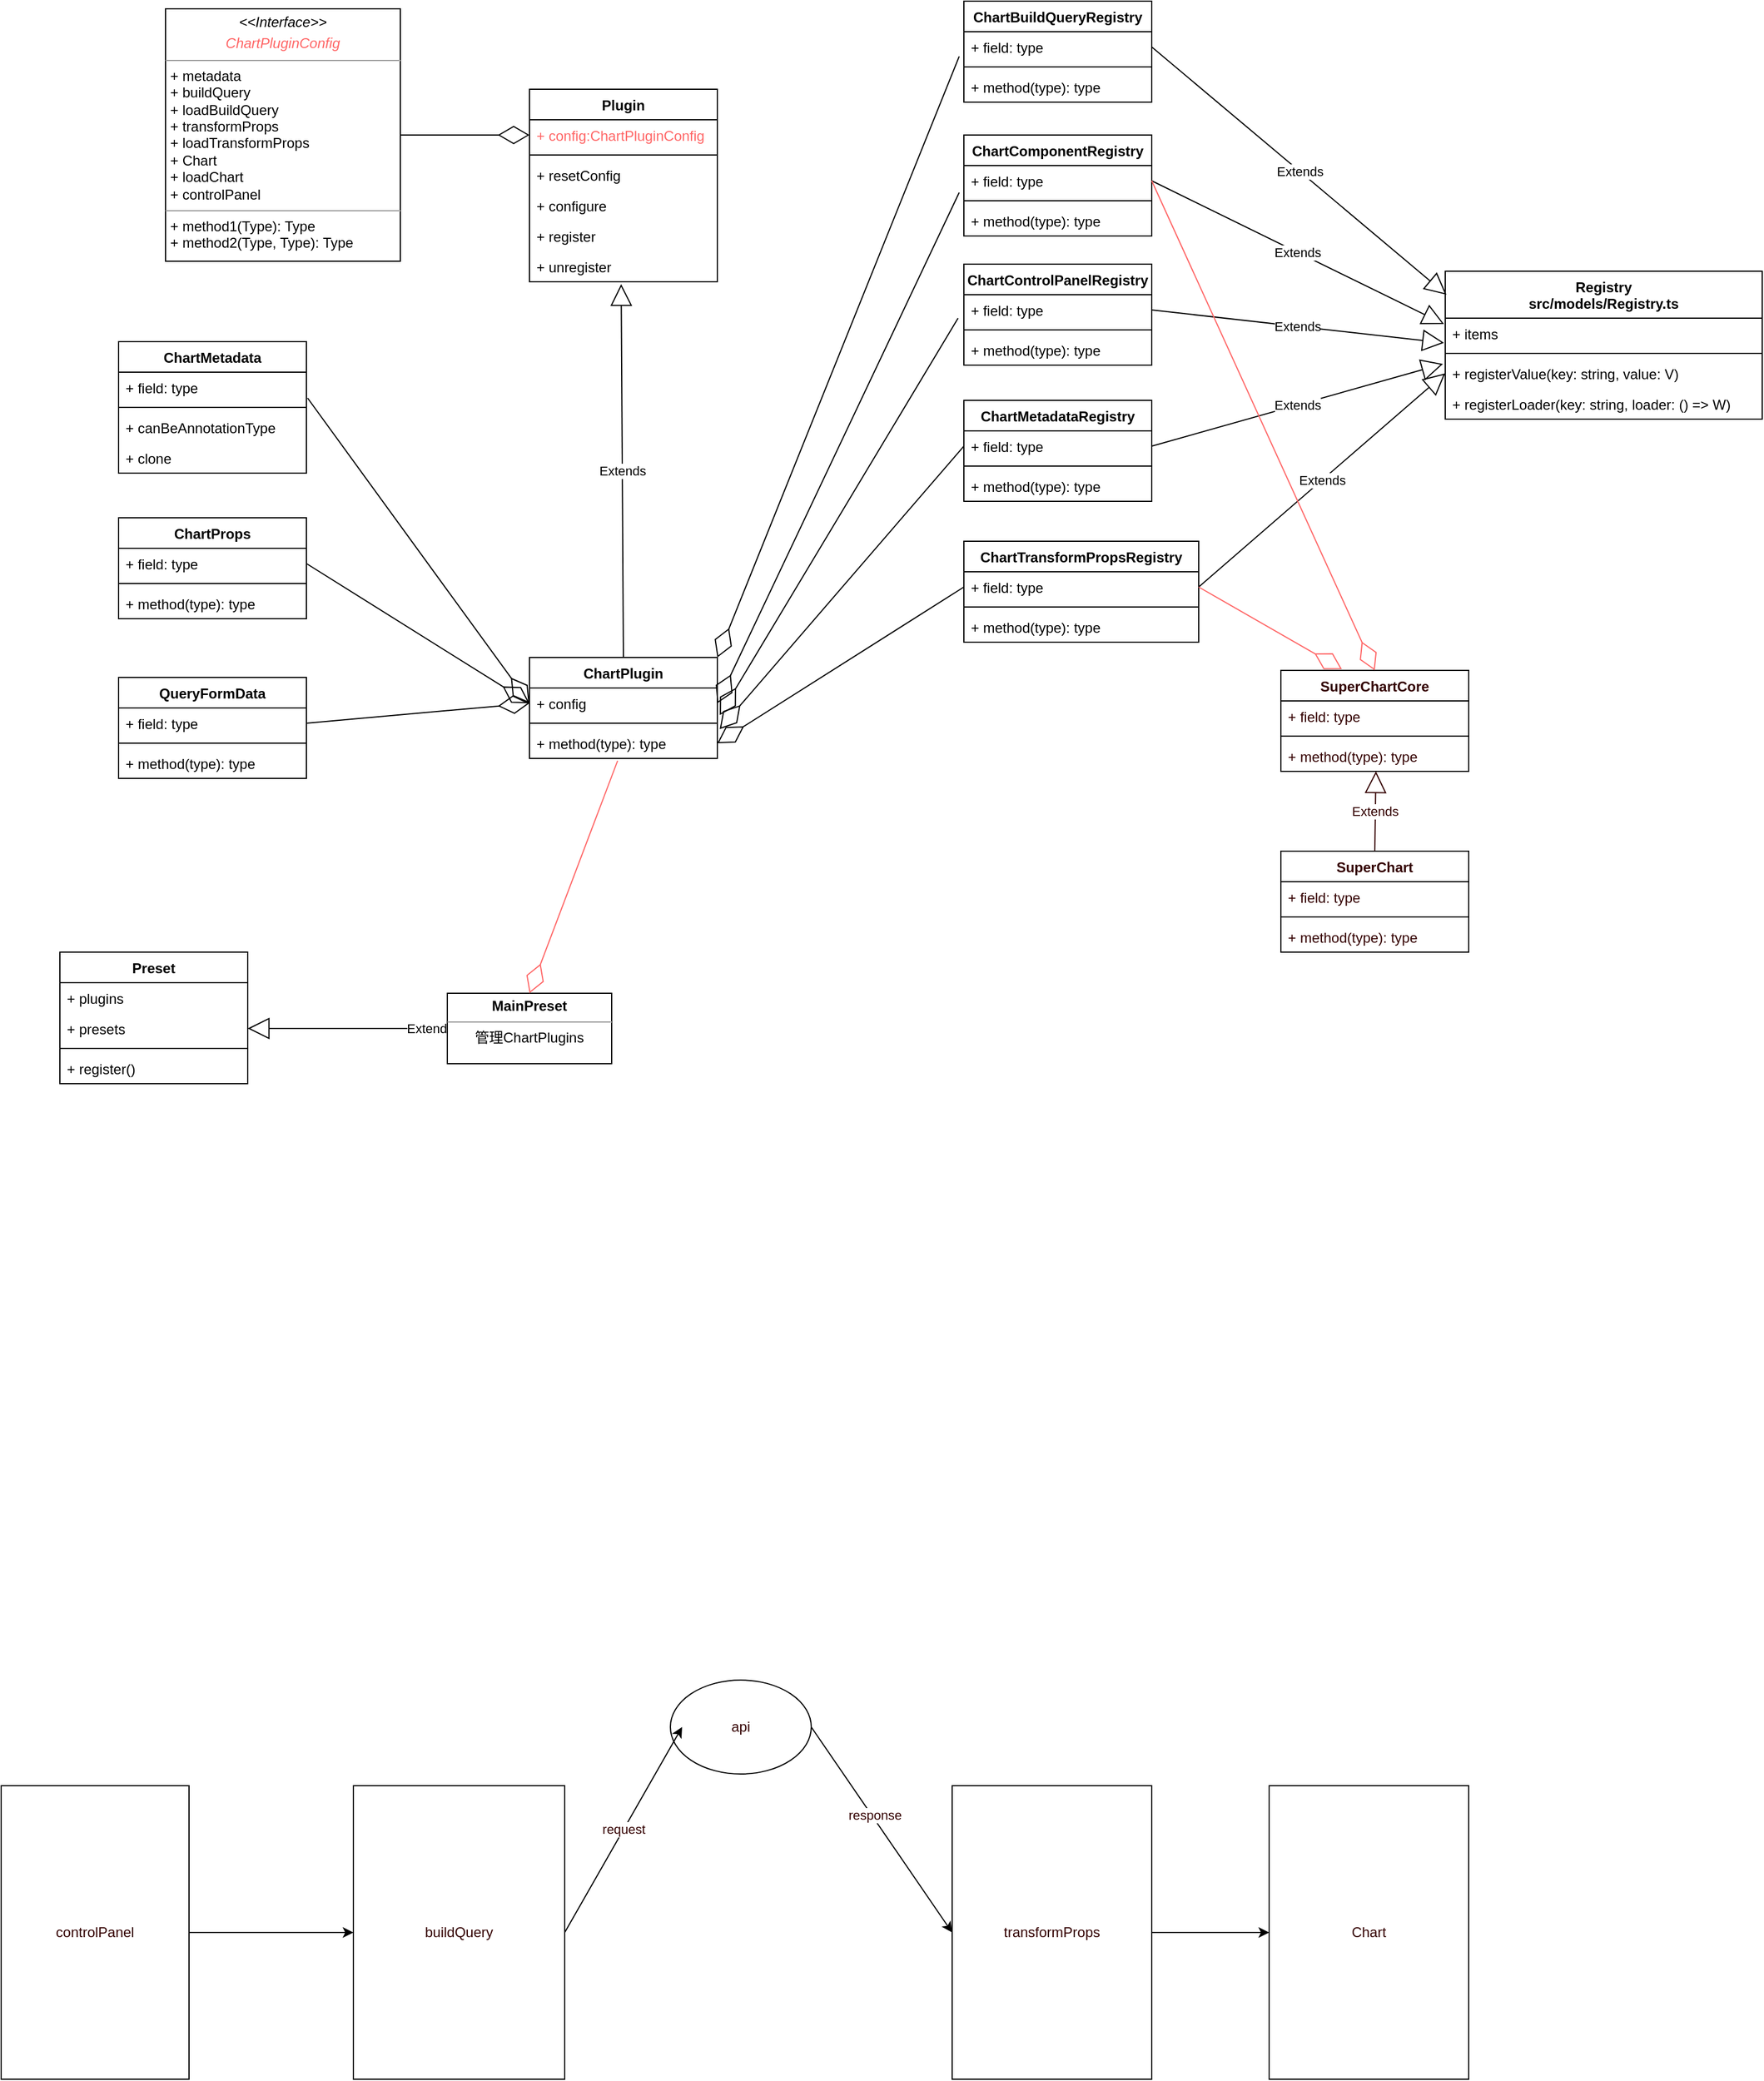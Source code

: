 <mxfile version="16.5.6" type="github">
  <diagram id="PTJ9c7ZdVEwkmotdVGtT" name="Page-1">
    <mxGraphModel dx="1426" dy="794" grid="1" gridSize="10" guides="1" tooltips="1" connect="1" arrows="1" fold="1" page="1" pageScale="1" pageWidth="3300" pageHeight="4681" math="0" shadow="0">
      <root>
        <mxCell id="0" />
        <mxCell id="1" parent="0" />
        <mxCell id="rIG7xJCUm3hWrijcsFpA-4" value="Registry&#xa;src/models/Registry.ts" style="swimlane;fontStyle=1;align=center;verticalAlign=top;childLayout=stackLayout;horizontal=1;startSize=40;horizontalStack=0;resizeParent=1;resizeParentMax=0;resizeLast=0;collapsible=1;marginBottom=0;" parent="1" vertex="1">
          <mxGeometry x="1430" y="470" width="270" height="126" as="geometry">
            <mxRectangle x="1070" y="330" width="80" height="26" as="alternateBounds" />
          </mxGeometry>
        </mxCell>
        <mxCell id="rIG7xJCUm3hWrijcsFpA-5" value="+ items" style="text;strokeColor=none;fillColor=none;align=left;verticalAlign=top;spacingLeft=4;spacingRight=4;overflow=hidden;rotatable=0;points=[[0,0.5],[1,0.5]];portConstraint=eastwest;" parent="rIG7xJCUm3hWrijcsFpA-4" vertex="1">
          <mxGeometry y="40" width="270" height="26" as="geometry" />
        </mxCell>
        <mxCell id="rIG7xJCUm3hWrijcsFpA-6" value="" style="line;strokeWidth=1;fillColor=none;align=left;verticalAlign=middle;spacingTop=-1;spacingLeft=3;spacingRight=3;rotatable=0;labelPosition=right;points=[];portConstraint=eastwest;" parent="rIG7xJCUm3hWrijcsFpA-4" vertex="1">
          <mxGeometry y="66" width="270" height="8" as="geometry" />
        </mxCell>
        <mxCell id="rIG7xJCUm3hWrijcsFpA-7" value="+ registerValue(key: string, value: V)" style="text;strokeColor=none;fillColor=none;align=left;verticalAlign=top;spacingLeft=4;spacingRight=4;overflow=hidden;rotatable=0;points=[[0,0.5],[1,0.5]];portConstraint=eastwest;" parent="rIG7xJCUm3hWrijcsFpA-4" vertex="1">
          <mxGeometry y="74" width="270" height="26" as="geometry" />
        </mxCell>
        <mxCell id="rIG7xJCUm3hWrijcsFpA-12" value="+ registerLoader(key: string, loader: () =&gt; W)" style="text;strokeColor=none;fillColor=none;align=left;verticalAlign=top;spacingLeft=4;spacingRight=4;overflow=hidden;rotatable=0;points=[[0,0.5],[1,0.5]];portConstraint=eastwest;" parent="rIG7xJCUm3hWrijcsFpA-4" vertex="1">
          <mxGeometry y="100" width="270" height="26" as="geometry" />
        </mxCell>
        <mxCell id="rIG7xJCUm3hWrijcsFpA-13" value="Extends" style="endArrow=block;endSize=16;endFill=0;html=1;rounded=0;exitX=1;exitY=0.5;exitDx=0;exitDy=0;entryX=0.004;entryY=0.159;entryDx=0;entryDy=0;entryPerimeter=0;" parent="1" source="rIG7xJCUm3hWrijcsFpA-32" target="rIG7xJCUm3hWrijcsFpA-4" edge="1">
          <mxGeometry width="160" relative="1" as="geometry">
            <mxPoint x="1190" y="260.5" as="sourcePoint" />
            <mxPoint x="1360" y="580" as="targetPoint" />
          </mxGeometry>
        </mxCell>
        <mxCell id="rIG7xJCUm3hWrijcsFpA-31" value="ChartBuildQueryRegistry" style="swimlane;fontStyle=1;align=center;verticalAlign=top;childLayout=stackLayout;horizontal=1;startSize=26;horizontalStack=0;resizeParent=1;resizeParentMax=0;resizeLast=0;collapsible=1;marginBottom=0;" parent="1" vertex="1">
          <mxGeometry x="1020" y="240" width="160" height="86" as="geometry" />
        </mxCell>
        <mxCell id="rIG7xJCUm3hWrijcsFpA-32" value="+ field: type" style="text;strokeColor=none;fillColor=none;align=left;verticalAlign=top;spacingLeft=4;spacingRight=4;overflow=hidden;rotatable=0;points=[[0,0.5],[1,0.5]];portConstraint=eastwest;" parent="rIG7xJCUm3hWrijcsFpA-31" vertex="1">
          <mxGeometry y="26" width="160" height="26" as="geometry" />
        </mxCell>
        <mxCell id="rIG7xJCUm3hWrijcsFpA-33" value="" style="line;strokeWidth=1;fillColor=none;align=left;verticalAlign=middle;spacingTop=-1;spacingLeft=3;spacingRight=3;rotatable=0;labelPosition=right;points=[];portConstraint=eastwest;" parent="rIG7xJCUm3hWrijcsFpA-31" vertex="1">
          <mxGeometry y="52" width="160" height="8" as="geometry" />
        </mxCell>
        <mxCell id="rIG7xJCUm3hWrijcsFpA-34" value="+ method(type): type" style="text;strokeColor=none;fillColor=none;align=left;verticalAlign=top;spacingLeft=4;spacingRight=4;overflow=hidden;rotatable=0;points=[[0,0.5],[1,0.5]];portConstraint=eastwest;" parent="rIG7xJCUm3hWrijcsFpA-31" vertex="1">
          <mxGeometry y="60" width="160" height="26" as="geometry" />
        </mxCell>
        <mxCell id="wdkPsjvmEhmPJZRDSZlT-5" value="ChartComponentRegistry" style="swimlane;fontStyle=1;align=center;verticalAlign=top;childLayout=stackLayout;horizontal=1;startSize=26;horizontalStack=0;resizeParent=1;resizeParentMax=0;resizeLast=0;collapsible=1;marginBottom=0;" parent="1" vertex="1">
          <mxGeometry x="1020" y="354" width="160" height="86" as="geometry" />
        </mxCell>
        <mxCell id="wdkPsjvmEhmPJZRDSZlT-6" value="+ field: type" style="text;strokeColor=none;fillColor=none;align=left;verticalAlign=top;spacingLeft=4;spacingRight=4;overflow=hidden;rotatable=0;points=[[0,0.5],[1,0.5]];portConstraint=eastwest;" parent="wdkPsjvmEhmPJZRDSZlT-5" vertex="1">
          <mxGeometry y="26" width="160" height="26" as="geometry" />
        </mxCell>
        <mxCell id="wdkPsjvmEhmPJZRDSZlT-7" value="" style="line;strokeWidth=1;fillColor=none;align=left;verticalAlign=middle;spacingTop=-1;spacingLeft=3;spacingRight=3;rotatable=0;labelPosition=right;points=[];portConstraint=eastwest;" parent="wdkPsjvmEhmPJZRDSZlT-5" vertex="1">
          <mxGeometry y="52" width="160" height="8" as="geometry" />
        </mxCell>
        <mxCell id="wdkPsjvmEhmPJZRDSZlT-8" value="+ method(type): type" style="text;strokeColor=none;fillColor=none;align=left;verticalAlign=top;spacingLeft=4;spacingRight=4;overflow=hidden;rotatable=0;points=[[0,0.5],[1,0.5]];portConstraint=eastwest;" parent="wdkPsjvmEhmPJZRDSZlT-5" vertex="1">
          <mxGeometry y="60" width="160" height="26" as="geometry" />
        </mxCell>
        <mxCell id="wdkPsjvmEhmPJZRDSZlT-9" value="ChartControlPanelRegistry" style="swimlane;fontStyle=1;align=center;verticalAlign=top;childLayout=stackLayout;horizontal=1;startSize=26;horizontalStack=0;resizeParent=1;resizeParentMax=0;resizeLast=0;collapsible=1;marginBottom=0;" parent="1" vertex="1">
          <mxGeometry x="1020" y="464" width="160" height="86" as="geometry" />
        </mxCell>
        <mxCell id="wdkPsjvmEhmPJZRDSZlT-10" value="+ field: type" style="text;strokeColor=none;fillColor=none;align=left;verticalAlign=top;spacingLeft=4;spacingRight=4;overflow=hidden;rotatable=0;points=[[0,0.5],[1,0.5]];portConstraint=eastwest;" parent="wdkPsjvmEhmPJZRDSZlT-9" vertex="1">
          <mxGeometry y="26" width="160" height="26" as="geometry" />
        </mxCell>
        <mxCell id="wdkPsjvmEhmPJZRDSZlT-11" value="" style="line;strokeWidth=1;fillColor=none;align=left;verticalAlign=middle;spacingTop=-1;spacingLeft=3;spacingRight=3;rotatable=0;labelPosition=right;points=[];portConstraint=eastwest;" parent="wdkPsjvmEhmPJZRDSZlT-9" vertex="1">
          <mxGeometry y="52" width="160" height="8" as="geometry" />
        </mxCell>
        <mxCell id="wdkPsjvmEhmPJZRDSZlT-12" value="+ method(type): type" style="text;strokeColor=none;fillColor=none;align=left;verticalAlign=top;spacingLeft=4;spacingRight=4;overflow=hidden;rotatable=0;points=[[0,0.5],[1,0.5]];portConstraint=eastwest;" parent="wdkPsjvmEhmPJZRDSZlT-9" vertex="1">
          <mxGeometry y="60" width="160" height="26" as="geometry" />
        </mxCell>
        <mxCell id="wdkPsjvmEhmPJZRDSZlT-13" value="ChartMetadataRegistry" style="swimlane;fontStyle=1;align=center;verticalAlign=top;childLayout=stackLayout;horizontal=1;startSize=26;horizontalStack=0;resizeParent=1;resizeParentMax=0;resizeLast=0;collapsible=1;marginBottom=0;" parent="1" vertex="1">
          <mxGeometry x="1020" y="580" width="160" height="86" as="geometry" />
        </mxCell>
        <mxCell id="wdkPsjvmEhmPJZRDSZlT-14" value="+ field: type" style="text;strokeColor=none;fillColor=none;align=left;verticalAlign=top;spacingLeft=4;spacingRight=4;overflow=hidden;rotatable=0;points=[[0,0.5],[1,0.5]];portConstraint=eastwest;" parent="wdkPsjvmEhmPJZRDSZlT-13" vertex="1">
          <mxGeometry y="26" width="160" height="26" as="geometry" />
        </mxCell>
        <mxCell id="wdkPsjvmEhmPJZRDSZlT-15" value="" style="line;strokeWidth=1;fillColor=none;align=left;verticalAlign=middle;spacingTop=-1;spacingLeft=3;spacingRight=3;rotatable=0;labelPosition=right;points=[];portConstraint=eastwest;" parent="wdkPsjvmEhmPJZRDSZlT-13" vertex="1">
          <mxGeometry y="52" width="160" height="8" as="geometry" />
        </mxCell>
        <mxCell id="wdkPsjvmEhmPJZRDSZlT-16" value="+ method(type): type" style="text;strokeColor=none;fillColor=none;align=left;verticalAlign=top;spacingLeft=4;spacingRight=4;overflow=hidden;rotatable=0;points=[[0,0.5],[1,0.5]];portConstraint=eastwest;" parent="wdkPsjvmEhmPJZRDSZlT-13" vertex="1">
          <mxGeometry y="60" width="160" height="26" as="geometry" />
        </mxCell>
        <mxCell id="wdkPsjvmEhmPJZRDSZlT-17" value="ChartTransformPropsRegistry" style="swimlane;fontStyle=1;align=center;verticalAlign=top;childLayout=stackLayout;horizontal=1;startSize=26;horizontalStack=0;resizeParent=1;resizeParentMax=0;resizeLast=0;collapsible=1;marginBottom=0;" parent="1" vertex="1">
          <mxGeometry x="1020" y="700" width="200" height="86" as="geometry" />
        </mxCell>
        <mxCell id="wdkPsjvmEhmPJZRDSZlT-18" value="+ field: type" style="text;strokeColor=none;fillColor=none;align=left;verticalAlign=top;spacingLeft=4;spacingRight=4;overflow=hidden;rotatable=0;points=[[0,0.5],[1,0.5]];portConstraint=eastwest;" parent="wdkPsjvmEhmPJZRDSZlT-17" vertex="1">
          <mxGeometry y="26" width="200" height="26" as="geometry" />
        </mxCell>
        <mxCell id="wdkPsjvmEhmPJZRDSZlT-19" value="" style="line;strokeWidth=1;fillColor=none;align=left;verticalAlign=middle;spacingTop=-1;spacingLeft=3;spacingRight=3;rotatable=0;labelPosition=right;points=[];portConstraint=eastwest;" parent="wdkPsjvmEhmPJZRDSZlT-17" vertex="1">
          <mxGeometry y="52" width="200" height="8" as="geometry" />
        </mxCell>
        <mxCell id="wdkPsjvmEhmPJZRDSZlT-20" value="+ method(type): type" style="text;strokeColor=none;fillColor=none;align=left;verticalAlign=top;spacingLeft=4;spacingRight=4;overflow=hidden;rotatable=0;points=[[0,0.5],[1,0.5]];portConstraint=eastwest;" parent="wdkPsjvmEhmPJZRDSZlT-17" vertex="1">
          <mxGeometry y="60" width="200" height="26" as="geometry" />
        </mxCell>
        <mxCell id="wdkPsjvmEhmPJZRDSZlT-22" value="Extends" style="endArrow=block;endSize=16;endFill=0;html=1;rounded=0;entryX=-0.004;entryY=0.192;entryDx=0;entryDy=0;entryPerimeter=0;exitX=1;exitY=0.5;exitDx=0;exitDy=0;" parent="1" source="wdkPsjvmEhmPJZRDSZlT-6" target="rIG7xJCUm3hWrijcsFpA-5" edge="1">
          <mxGeometry width="160" relative="1" as="geometry">
            <mxPoint x="1140" y="534" as="sourcePoint" />
            <mxPoint x="1300" y="534" as="targetPoint" />
          </mxGeometry>
        </mxCell>
        <mxCell id="wdkPsjvmEhmPJZRDSZlT-23" value="Extends" style="endArrow=block;endSize=16;endFill=0;html=1;rounded=0;exitX=1;exitY=0.5;exitDx=0;exitDy=0;entryX=-0.004;entryY=0.808;entryDx=0;entryDy=0;entryPerimeter=0;" parent="1" source="wdkPsjvmEhmPJZRDSZlT-10" target="rIG7xJCUm3hWrijcsFpA-5" edge="1">
          <mxGeometry width="160" relative="1" as="geometry">
            <mxPoint x="1140" y="534" as="sourcePoint" />
            <mxPoint x="1470" y="574" as="targetPoint" />
          </mxGeometry>
        </mxCell>
        <mxCell id="wdkPsjvmEhmPJZRDSZlT-25" value="Extends" style="endArrow=block;endSize=16;endFill=0;html=1;rounded=0;exitX=1;exitY=0.5;exitDx=0;exitDy=0;entryX=-0.007;entryY=0.192;entryDx=0;entryDy=0;entryPerimeter=0;" parent="1" source="wdkPsjvmEhmPJZRDSZlT-14" target="rIG7xJCUm3hWrijcsFpA-7" edge="1">
          <mxGeometry width="160" relative="1" as="geometry">
            <mxPoint x="1140" y="534" as="sourcePoint" />
            <mxPoint x="1300" y="534" as="targetPoint" />
          </mxGeometry>
        </mxCell>
        <mxCell id="wdkPsjvmEhmPJZRDSZlT-27" value="Extends" style="endArrow=block;endSize=16;endFill=0;html=1;rounded=0;exitX=1;exitY=0.5;exitDx=0;exitDy=0;entryX=0;entryY=0.5;entryDx=0;entryDy=0;" parent="1" source="wdkPsjvmEhmPJZRDSZlT-18" target="rIG7xJCUm3hWrijcsFpA-7" edge="1">
          <mxGeometry width="160" relative="1" as="geometry">
            <mxPoint x="1140" y="534" as="sourcePoint" />
            <mxPoint x="1520" y="524" as="targetPoint" />
          </mxGeometry>
        </mxCell>
        <mxCell id="wdkPsjvmEhmPJZRDSZlT-28" value="Preset" style="swimlane;fontStyle=1;align=center;verticalAlign=top;childLayout=stackLayout;horizontal=1;startSize=26;horizontalStack=0;resizeParent=1;resizeParentMax=0;resizeLast=0;collapsible=1;marginBottom=0;" parent="1" vertex="1">
          <mxGeometry x="250" y="1050" width="160" height="112" as="geometry" />
        </mxCell>
        <mxCell id="wdkPsjvmEhmPJZRDSZlT-32" value="+ plugins" style="text;strokeColor=none;fillColor=none;align=left;verticalAlign=top;spacingLeft=4;spacingRight=4;overflow=hidden;rotatable=0;points=[[0,0.5],[1,0.5]];portConstraint=eastwest;" parent="wdkPsjvmEhmPJZRDSZlT-28" vertex="1">
          <mxGeometry y="26" width="160" height="26" as="geometry" />
        </mxCell>
        <mxCell id="wdkPsjvmEhmPJZRDSZlT-29" value="+ presets" style="text;strokeColor=none;fillColor=none;align=left;verticalAlign=top;spacingLeft=4;spacingRight=4;overflow=hidden;rotatable=0;points=[[0,0.5],[1,0.5]];portConstraint=eastwest;" parent="wdkPsjvmEhmPJZRDSZlT-28" vertex="1">
          <mxGeometry y="52" width="160" height="26" as="geometry" />
        </mxCell>
        <mxCell id="wdkPsjvmEhmPJZRDSZlT-30" value="" style="line;strokeWidth=1;fillColor=none;align=left;verticalAlign=middle;spacingTop=-1;spacingLeft=3;spacingRight=3;rotatable=0;labelPosition=right;points=[];portConstraint=eastwest;" parent="wdkPsjvmEhmPJZRDSZlT-28" vertex="1">
          <mxGeometry y="78" width="160" height="8" as="geometry" />
        </mxCell>
        <mxCell id="wdkPsjvmEhmPJZRDSZlT-31" value="+ register()" style="text;strokeColor=none;fillColor=none;align=left;verticalAlign=top;spacingLeft=4;spacingRight=4;overflow=hidden;rotatable=0;points=[[0,0.5],[1,0.5]];portConstraint=eastwest;" parent="wdkPsjvmEhmPJZRDSZlT-28" vertex="1">
          <mxGeometry y="86" width="160" height="26" as="geometry" />
        </mxCell>
        <mxCell id="wdkPsjvmEhmPJZRDSZlT-37" value="Extends" style="endArrow=block;endSize=16;endFill=0;html=1;rounded=0;entryX=1;entryY=0.5;entryDx=0;entryDy=0;exitX=1;exitY=0.5;exitDx=0;exitDy=0;" parent="1" source="wdkPsjvmEhmPJZRDSZlT-38" target="wdkPsjvmEhmPJZRDSZlT-29" edge="1">
          <mxGeometry width="160" relative="1" as="geometry">
            <mxPoint x="1350" y="1130" as="sourcePoint" />
            <mxPoint x="1510" y="1130" as="targetPoint" />
          </mxGeometry>
        </mxCell>
        <mxCell id="wdkPsjvmEhmPJZRDSZlT-38" value="&lt;p style=&quot;margin: 0px ; margin-top: 4px ; text-align: center&quot;&gt;&lt;b&gt;MainPreset&lt;/b&gt;&lt;/p&gt;&lt;hr size=&quot;1&quot;&gt;&lt;div style=&quot;text-align: center ; height: 2px&quot;&gt;管理ChartPlugins&lt;/div&gt;" style="verticalAlign=top;align=left;overflow=fill;fontSize=12;fontFamily=Helvetica;html=1;" parent="1" vertex="1">
          <mxGeometry x="580" y="1085" width="140" height="60" as="geometry" />
        </mxCell>
        <mxCell id="wdkPsjvmEhmPJZRDSZlT-46" value="Plugin" style="swimlane;fontStyle=1;align=center;verticalAlign=top;childLayout=stackLayout;horizontal=1;startSize=26;horizontalStack=0;resizeParent=1;resizeParentMax=0;resizeLast=0;collapsible=1;marginBottom=0;" parent="1" vertex="1">
          <mxGeometry x="650" y="315" width="160" height="164" as="geometry" />
        </mxCell>
        <mxCell id="wdkPsjvmEhmPJZRDSZlT-47" value="+ config:ChartPluginConfig" style="text;strokeColor=none;fillColor=none;align=left;verticalAlign=top;spacingLeft=4;spacingRight=4;overflow=hidden;rotatable=0;points=[[0,0.5],[1,0.5]];portConstraint=eastwest;fontColor=#FF6666;" parent="wdkPsjvmEhmPJZRDSZlT-46" vertex="1">
          <mxGeometry y="26" width="160" height="26" as="geometry" />
        </mxCell>
        <mxCell id="wdkPsjvmEhmPJZRDSZlT-48" value="" style="line;strokeWidth=1;fillColor=none;align=left;verticalAlign=middle;spacingTop=-1;spacingLeft=3;spacingRight=3;rotatable=0;labelPosition=right;points=[];portConstraint=eastwest;" parent="wdkPsjvmEhmPJZRDSZlT-46" vertex="1">
          <mxGeometry y="52" width="160" height="8" as="geometry" />
        </mxCell>
        <mxCell id="wdkPsjvmEhmPJZRDSZlT-49" value="+ resetConfig" style="text;strokeColor=none;fillColor=none;align=left;verticalAlign=top;spacingLeft=4;spacingRight=4;overflow=hidden;rotatable=0;points=[[0,0.5],[1,0.5]];portConstraint=eastwest;" parent="wdkPsjvmEhmPJZRDSZlT-46" vertex="1">
          <mxGeometry y="60" width="160" height="26" as="geometry" />
        </mxCell>
        <mxCell id="wdkPsjvmEhmPJZRDSZlT-50" value="+ configure" style="text;strokeColor=none;fillColor=none;align=left;verticalAlign=top;spacingLeft=4;spacingRight=4;overflow=hidden;rotatable=0;points=[[0,0.5],[1,0.5]];portConstraint=eastwest;" parent="wdkPsjvmEhmPJZRDSZlT-46" vertex="1">
          <mxGeometry y="86" width="160" height="26" as="geometry" />
        </mxCell>
        <mxCell id="wdkPsjvmEhmPJZRDSZlT-51" value="+ register" style="text;strokeColor=none;fillColor=none;align=left;verticalAlign=top;spacingLeft=4;spacingRight=4;overflow=hidden;rotatable=0;points=[[0,0.5],[1,0.5]];portConstraint=eastwest;" parent="wdkPsjvmEhmPJZRDSZlT-46" vertex="1">
          <mxGeometry y="112" width="160" height="26" as="geometry" />
        </mxCell>
        <mxCell id="wdkPsjvmEhmPJZRDSZlT-52" value="+ unregister" style="text;strokeColor=none;fillColor=none;align=left;verticalAlign=top;spacingLeft=4;spacingRight=4;overflow=hidden;rotatable=0;points=[[0,0.5],[1,0.5]];portConstraint=eastwest;" parent="wdkPsjvmEhmPJZRDSZlT-46" vertex="1">
          <mxGeometry y="138" width="160" height="26" as="geometry" />
        </mxCell>
        <mxCell id="wdkPsjvmEhmPJZRDSZlT-53" value="ChartPlugin" style="swimlane;fontStyle=1;align=center;verticalAlign=top;childLayout=stackLayout;horizontal=1;startSize=26;horizontalStack=0;resizeParent=1;resizeParentMax=0;resizeLast=0;collapsible=1;marginBottom=0;" parent="1" vertex="1">
          <mxGeometry x="650" y="799" width="160" height="86" as="geometry" />
        </mxCell>
        <mxCell id="wdkPsjvmEhmPJZRDSZlT-54" value="+ config" style="text;strokeColor=none;fillColor=none;align=left;verticalAlign=top;spacingLeft=4;spacingRight=4;overflow=hidden;rotatable=0;points=[[0,0.5],[1,0.5]];portConstraint=eastwest;" parent="wdkPsjvmEhmPJZRDSZlT-53" vertex="1">
          <mxGeometry y="26" width="160" height="26" as="geometry" />
        </mxCell>
        <mxCell id="wdkPsjvmEhmPJZRDSZlT-55" value="" style="line;strokeWidth=1;fillColor=none;align=left;verticalAlign=middle;spacingTop=-1;spacingLeft=3;spacingRight=3;rotatable=0;labelPosition=right;points=[];portConstraint=eastwest;" parent="wdkPsjvmEhmPJZRDSZlT-53" vertex="1">
          <mxGeometry y="52" width="160" height="8" as="geometry" />
        </mxCell>
        <mxCell id="wdkPsjvmEhmPJZRDSZlT-56" value="+ method(type): type" style="text;strokeColor=none;fillColor=none;align=left;verticalAlign=top;spacingLeft=4;spacingRight=4;overflow=hidden;rotatable=0;points=[[0,0.5],[1,0.5]];portConstraint=eastwest;" parent="wdkPsjvmEhmPJZRDSZlT-53" vertex="1">
          <mxGeometry y="60" width="160" height="26" as="geometry" />
        </mxCell>
        <mxCell id="wdkPsjvmEhmPJZRDSZlT-57" value="Extends" style="endArrow=block;endSize=16;endFill=0;html=1;rounded=0;exitX=0.5;exitY=0;exitDx=0;exitDy=0;entryX=0.488;entryY=1.077;entryDx=0;entryDy=0;entryPerimeter=0;" parent="1" source="wdkPsjvmEhmPJZRDSZlT-53" target="wdkPsjvmEhmPJZRDSZlT-52" edge="1">
          <mxGeometry width="160" relative="1" as="geometry">
            <mxPoint x="740" y="860" as="sourcePoint" />
            <mxPoint x="900" y="860" as="targetPoint" />
          </mxGeometry>
        </mxCell>
        <mxCell id="wdkPsjvmEhmPJZRDSZlT-58" value="ChartMetadata" style="swimlane;fontStyle=1;align=center;verticalAlign=top;childLayout=stackLayout;horizontal=1;startSize=26;horizontalStack=0;resizeParent=1;resizeParentMax=0;resizeLast=0;collapsible=1;marginBottom=0;" parent="1" vertex="1">
          <mxGeometry x="300" y="530" width="160" height="112" as="geometry" />
        </mxCell>
        <mxCell id="wdkPsjvmEhmPJZRDSZlT-59" value="+ field: type" style="text;strokeColor=none;fillColor=none;align=left;verticalAlign=top;spacingLeft=4;spacingRight=4;overflow=hidden;rotatable=0;points=[[0,0.5],[1,0.5]];portConstraint=eastwest;" parent="wdkPsjvmEhmPJZRDSZlT-58" vertex="1">
          <mxGeometry y="26" width="160" height="26" as="geometry" />
        </mxCell>
        <mxCell id="wdkPsjvmEhmPJZRDSZlT-60" value="" style="line;strokeWidth=1;fillColor=none;align=left;verticalAlign=middle;spacingTop=-1;spacingLeft=3;spacingRight=3;rotatable=0;labelPosition=right;points=[];portConstraint=eastwest;" parent="wdkPsjvmEhmPJZRDSZlT-58" vertex="1">
          <mxGeometry y="52" width="160" height="8" as="geometry" />
        </mxCell>
        <mxCell id="wdkPsjvmEhmPJZRDSZlT-61" value="+ canBeAnnotationType" style="text;strokeColor=none;fillColor=none;align=left;verticalAlign=top;spacingLeft=4;spacingRight=4;overflow=hidden;rotatable=0;points=[[0,0.5],[1,0.5]];portConstraint=eastwest;" parent="wdkPsjvmEhmPJZRDSZlT-58" vertex="1">
          <mxGeometry y="60" width="160" height="26" as="geometry" />
        </mxCell>
        <mxCell id="wdkPsjvmEhmPJZRDSZlT-62" value="+ clone" style="text;strokeColor=none;fillColor=none;align=left;verticalAlign=top;spacingLeft=4;spacingRight=4;overflow=hidden;rotatable=0;points=[[0,0.5],[1,0.5]];portConstraint=eastwest;" parent="wdkPsjvmEhmPJZRDSZlT-58" vertex="1">
          <mxGeometry y="86" width="160" height="26" as="geometry" />
        </mxCell>
        <mxCell id="wdkPsjvmEhmPJZRDSZlT-63" value="ChartProps" style="swimlane;fontStyle=1;align=center;verticalAlign=top;childLayout=stackLayout;horizontal=1;startSize=26;horizontalStack=0;resizeParent=1;resizeParentMax=0;resizeLast=0;collapsible=1;marginBottom=0;" parent="1" vertex="1">
          <mxGeometry x="300" y="680" width="160" height="86" as="geometry" />
        </mxCell>
        <mxCell id="wdkPsjvmEhmPJZRDSZlT-64" value="+ field: type" style="text;strokeColor=none;fillColor=none;align=left;verticalAlign=top;spacingLeft=4;spacingRight=4;overflow=hidden;rotatable=0;points=[[0,0.5],[1,0.5]];portConstraint=eastwest;" parent="wdkPsjvmEhmPJZRDSZlT-63" vertex="1">
          <mxGeometry y="26" width="160" height="26" as="geometry" />
        </mxCell>
        <mxCell id="wdkPsjvmEhmPJZRDSZlT-65" value="" style="line;strokeWidth=1;fillColor=none;align=left;verticalAlign=middle;spacingTop=-1;spacingLeft=3;spacingRight=3;rotatable=0;labelPosition=right;points=[];portConstraint=eastwest;" parent="wdkPsjvmEhmPJZRDSZlT-63" vertex="1">
          <mxGeometry y="52" width="160" height="8" as="geometry" />
        </mxCell>
        <mxCell id="wdkPsjvmEhmPJZRDSZlT-66" value="+ method(type): type" style="text;strokeColor=none;fillColor=none;align=left;verticalAlign=top;spacingLeft=4;spacingRight=4;overflow=hidden;rotatable=0;points=[[0,0.5],[1,0.5]];portConstraint=eastwest;" parent="wdkPsjvmEhmPJZRDSZlT-63" vertex="1">
          <mxGeometry y="60" width="160" height="26" as="geometry" />
        </mxCell>
        <mxCell id="wdkPsjvmEhmPJZRDSZlT-74" value="QueryFormData" style="swimlane;fontStyle=1;align=center;verticalAlign=top;childLayout=stackLayout;horizontal=1;startSize=26;horizontalStack=0;resizeParent=1;resizeParentMax=0;resizeLast=0;collapsible=1;marginBottom=0;" parent="1" vertex="1">
          <mxGeometry x="300" y="816" width="160" height="86" as="geometry" />
        </mxCell>
        <mxCell id="wdkPsjvmEhmPJZRDSZlT-75" value="+ field: type" style="text;strokeColor=none;fillColor=none;align=left;verticalAlign=top;spacingLeft=4;spacingRight=4;overflow=hidden;rotatable=0;points=[[0,0.5],[1,0.5]];portConstraint=eastwest;" parent="wdkPsjvmEhmPJZRDSZlT-74" vertex="1">
          <mxGeometry y="26" width="160" height="26" as="geometry" />
        </mxCell>
        <mxCell id="wdkPsjvmEhmPJZRDSZlT-76" value="" style="line;strokeWidth=1;fillColor=none;align=left;verticalAlign=middle;spacingTop=-1;spacingLeft=3;spacingRight=3;rotatable=0;labelPosition=right;points=[];portConstraint=eastwest;" parent="wdkPsjvmEhmPJZRDSZlT-74" vertex="1">
          <mxGeometry y="52" width="160" height="8" as="geometry" />
        </mxCell>
        <mxCell id="wdkPsjvmEhmPJZRDSZlT-77" value="+ method(type): type" style="text;strokeColor=none;fillColor=none;align=left;verticalAlign=top;spacingLeft=4;spacingRight=4;overflow=hidden;rotatable=0;points=[[0,0.5],[1,0.5]];portConstraint=eastwest;" parent="wdkPsjvmEhmPJZRDSZlT-74" vertex="1">
          <mxGeometry y="60" width="160" height="26" as="geometry" />
        </mxCell>
        <mxCell id="wdkPsjvmEhmPJZRDSZlT-79" value="&lt;p style=&quot;margin: 0px ; margin-top: 4px ; text-align: center&quot;&gt;&lt;i&gt;&amp;lt;&amp;lt;Interface&amp;gt;&amp;gt;&lt;/i&gt;&lt;br&gt;&lt;/p&gt;&lt;p style=&quot;margin: 0px ; margin-top: 4px ; text-align: center&quot;&gt;&lt;i&gt;&lt;font color=&quot;#ff6666&quot;&gt;ChartPluginConfig&lt;/font&gt;&lt;/i&gt;&lt;/p&gt;&lt;hr size=&quot;1&quot;&gt;&lt;p style=&quot;margin: 0px ; margin-left: 4px&quot;&gt;+ metadata&lt;br&gt;+ buildQuery&lt;/p&gt;&lt;p style=&quot;margin: 0px ; margin-left: 4px&quot;&gt;+ loadBuildQuery&lt;/p&gt;&lt;p style=&quot;margin: 0px ; margin-left: 4px&quot;&gt;+ transformProps&lt;/p&gt;&lt;p style=&quot;margin: 0px ; margin-left: 4px&quot;&gt;+ loadTransformProps&lt;/p&gt;&lt;p style=&quot;margin: 0px ; margin-left: 4px&quot;&gt;+ Chart&lt;/p&gt;&lt;p style=&quot;margin: 0px ; margin-left: 4px&quot;&gt;+ loadChart&lt;/p&gt;&lt;p style=&quot;margin: 0px ; margin-left: 4px&quot;&gt;+ controlPanel&lt;/p&gt;&lt;hr size=&quot;1&quot;&gt;&lt;p style=&quot;margin: 0px ; margin-left: 4px&quot;&gt;+ method1(Type): Type&lt;br&gt;+ method2(Type, Type): Type&lt;/p&gt;" style="verticalAlign=top;align=left;overflow=fill;fontSize=12;fontFamily=Helvetica;html=1;" parent="1" vertex="1">
          <mxGeometry x="340" y="246.5" width="200" height="215" as="geometry" />
        </mxCell>
        <mxCell id="JPKzaHZKROa39bhhqa39-3" style="edgeStyle=orthogonalEdgeStyle;rounded=0;orthogonalLoop=1;jettySize=auto;html=1;exitX=1;exitY=0.5;exitDx=0;exitDy=0;" edge="1" parent="1" source="wdkPsjvmEhmPJZRDSZlT-84" target="wdkPsjvmEhmPJZRDSZlT-85">
          <mxGeometry relative="1" as="geometry" />
        </mxCell>
        <mxCell id="wdkPsjvmEhmPJZRDSZlT-84" value="&lt;font color=&quot;#330000&quot;&gt;controlPanel&lt;/font&gt;" style="rounded=0;whiteSpace=wrap;html=1;fontColor=#FF6666;" parent="1" vertex="1">
          <mxGeometry x="200" y="1760" width="160" height="250" as="geometry" />
        </mxCell>
        <mxCell id="wdkPsjvmEhmPJZRDSZlT-85" value="buildQuery" style="rounded=0;whiteSpace=wrap;html=1;fontColor=#330000;" parent="1" vertex="1">
          <mxGeometry x="500" y="1760" width="180" height="250" as="geometry" />
        </mxCell>
        <mxCell id="wdkPsjvmEhmPJZRDSZlT-86" value="transformProps" style="rounded=0;whiteSpace=wrap;html=1;fontColor=#330000;" parent="1" vertex="1">
          <mxGeometry x="1010" y="1760" width="170" height="250" as="geometry" />
        </mxCell>
        <mxCell id="wdkPsjvmEhmPJZRDSZlT-87" value="api" style="ellipse;whiteSpace=wrap;html=1;fontColor=#330000;" parent="1" vertex="1">
          <mxGeometry x="770" y="1670" width="120" height="80" as="geometry" />
        </mxCell>
        <mxCell id="wdkPsjvmEhmPJZRDSZlT-88" value="Chart" style="rounded=0;whiteSpace=wrap;html=1;fontColor=#330000;" parent="1" vertex="1">
          <mxGeometry x="1280" y="1760" width="170" height="250" as="geometry" />
        </mxCell>
        <mxCell id="wdkPsjvmEhmPJZRDSZlT-89" value="request" style="endArrow=classic;html=1;rounded=0;fontColor=#330000;exitX=1;exitY=0.5;exitDx=0;exitDy=0;entryX=0;entryY=0.5;entryDx=0;entryDy=0;" parent="1" source="wdkPsjvmEhmPJZRDSZlT-85" edge="1">
          <mxGeometry width="50" height="50" relative="1" as="geometry">
            <mxPoint x="830" y="1970" as="sourcePoint" />
            <mxPoint x="780" y="1710" as="targetPoint" />
          </mxGeometry>
        </mxCell>
        <mxCell id="wdkPsjvmEhmPJZRDSZlT-90" value="" style="endArrow=classic;html=1;rounded=0;fontColor=#330000;exitX=1;exitY=0.5;exitDx=0;exitDy=0;entryX=0;entryY=0.5;entryDx=0;entryDy=0;" parent="1" target="wdkPsjvmEhmPJZRDSZlT-86" edge="1" source="wdkPsjvmEhmPJZRDSZlT-87">
          <mxGeometry width="50" height="50" relative="1" as="geometry">
            <mxPoint x="900" y="1710" as="sourcePoint" />
            <mxPoint x="880" y="1920" as="targetPoint" />
          </mxGeometry>
        </mxCell>
        <mxCell id="wdkPsjvmEhmPJZRDSZlT-91" value="response&lt;br&gt;" style="edgeLabel;html=1;align=center;verticalAlign=middle;resizable=0;points=[];fontColor=#330000;" parent="wdkPsjvmEhmPJZRDSZlT-90" vertex="1" connectable="0">
          <mxGeometry x="-0.132" y="2" relative="1" as="geometry">
            <mxPoint as="offset" />
          </mxGeometry>
        </mxCell>
        <mxCell id="wdkPsjvmEhmPJZRDSZlT-92" value="SuperChartCore" style="swimlane;fontStyle=1;align=center;verticalAlign=top;childLayout=stackLayout;horizontal=1;startSize=26;horizontalStack=0;resizeParent=1;resizeParentMax=0;resizeLast=0;collapsible=1;marginBottom=0;fontColor=#330000;" parent="1" vertex="1">
          <mxGeometry x="1290" y="810" width="160" height="86" as="geometry" />
        </mxCell>
        <mxCell id="wdkPsjvmEhmPJZRDSZlT-93" value="+ field: type" style="text;strokeColor=none;fillColor=none;align=left;verticalAlign=top;spacingLeft=4;spacingRight=4;overflow=hidden;rotatable=0;points=[[0,0.5],[1,0.5]];portConstraint=eastwest;fontColor=#330000;" parent="wdkPsjvmEhmPJZRDSZlT-92" vertex="1">
          <mxGeometry y="26" width="160" height="26" as="geometry" />
        </mxCell>
        <mxCell id="wdkPsjvmEhmPJZRDSZlT-94" value="" style="line;strokeWidth=1;fillColor=none;align=left;verticalAlign=middle;spacingTop=-1;spacingLeft=3;spacingRight=3;rotatable=0;labelPosition=right;points=[];portConstraint=eastwest;fontColor=#330000;" parent="wdkPsjvmEhmPJZRDSZlT-92" vertex="1">
          <mxGeometry y="52" width="160" height="8" as="geometry" />
        </mxCell>
        <mxCell id="wdkPsjvmEhmPJZRDSZlT-95" value="+ method(type): type" style="text;strokeColor=none;fillColor=none;align=left;verticalAlign=top;spacingLeft=4;spacingRight=4;overflow=hidden;rotatable=0;points=[[0,0.5],[1,0.5]];portConstraint=eastwest;fontColor=#330000;" parent="wdkPsjvmEhmPJZRDSZlT-92" vertex="1">
          <mxGeometry y="60" width="160" height="26" as="geometry" />
        </mxCell>
        <mxCell id="wdkPsjvmEhmPJZRDSZlT-96" value="" style="endArrow=diamondThin;endFill=0;endSize=24;html=1;rounded=0;fontColor=#330000;exitX=1;exitY=0.5;exitDx=0;exitDy=0;entryX=0;entryY=0.5;entryDx=0;entryDy=0;" parent="1" source="wdkPsjvmEhmPJZRDSZlT-79" target="wdkPsjvmEhmPJZRDSZlT-47" edge="1">
          <mxGeometry width="160" relative="1" as="geometry">
            <mxPoint x="490" y="526.5" as="sourcePoint" />
            <mxPoint x="650" y="526.5" as="targetPoint" />
          </mxGeometry>
        </mxCell>
        <mxCell id="wdkPsjvmEhmPJZRDSZlT-97" value="" style="endArrow=diamondThin;endFill=0;endSize=24;html=1;rounded=0;fontColor=#330000;entryX=1;entryY=0.5;entryDx=0;entryDy=0;exitX=-0.025;exitY=0.885;exitDx=0;exitDy=0;exitPerimeter=0;" parent="1" source="wdkPsjvmEhmPJZRDSZlT-6" target="wdkPsjvmEhmPJZRDSZlT-54" edge="1">
          <mxGeometry width="160" relative="1" as="geometry">
            <mxPoint x="660" y="397" as="sourcePoint" />
            <mxPoint x="820" y="397" as="targetPoint" />
          </mxGeometry>
        </mxCell>
        <mxCell id="wdkPsjvmEhmPJZRDSZlT-98" value="" style="endArrow=diamondThin;endFill=0;endSize=24;html=1;rounded=0;fontColor=#330000;entryX=1;entryY=0;entryDx=0;entryDy=0;exitX=-0.025;exitY=0.808;exitDx=0;exitDy=0;exitPerimeter=0;" parent="1" source="rIG7xJCUm3hWrijcsFpA-32" target="wdkPsjvmEhmPJZRDSZlT-53" edge="1">
          <mxGeometry width="160" relative="1" as="geometry">
            <mxPoint x="780" y="600" as="sourcePoint" />
            <mxPoint x="940" y="600" as="targetPoint" />
          </mxGeometry>
        </mxCell>
        <mxCell id="wdkPsjvmEhmPJZRDSZlT-99" value="" style="endArrow=diamondThin;endFill=0;endSize=24;html=1;rounded=0;fontColor=#330000;entryX=1.013;entryY=0.885;entryDx=0;entryDy=0;entryPerimeter=0;exitX=-0.031;exitY=0.769;exitDx=0;exitDy=0;exitPerimeter=0;" parent="1" source="wdkPsjvmEhmPJZRDSZlT-10" target="wdkPsjvmEhmPJZRDSZlT-54" edge="1">
          <mxGeometry width="160" relative="1" as="geometry">
            <mxPoint x="780" y="610" as="sourcePoint" />
            <mxPoint x="940" y="610" as="targetPoint" />
          </mxGeometry>
        </mxCell>
        <mxCell id="wdkPsjvmEhmPJZRDSZlT-100" value="" style="endArrow=diamondThin;endFill=0;endSize=24;html=1;rounded=0;fontColor=#330000;exitX=0;exitY=0.5;exitDx=0;exitDy=0;entryX=1.013;entryY=0.038;entryDx=0;entryDy=0;entryPerimeter=0;" parent="1" source="wdkPsjvmEhmPJZRDSZlT-14" target="wdkPsjvmEhmPJZRDSZlT-56" edge="1">
          <mxGeometry width="160" relative="1" as="geometry">
            <mxPoint x="780" y="680" as="sourcePoint" />
            <mxPoint x="800" y="830" as="targetPoint" />
          </mxGeometry>
        </mxCell>
        <mxCell id="wdkPsjvmEhmPJZRDSZlT-101" value="" style="endArrow=diamondThin;endFill=0;endSize=24;html=1;rounded=0;fontColor=#330000;exitX=0;exitY=0.5;exitDx=0;exitDy=0;entryX=1;entryY=0.5;entryDx=0;entryDy=0;" parent="1" source="wdkPsjvmEhmPJZRDSZlT-18" target="wdkPsjvmEhmPJZRDSZlT-56" edge="1">
          <mxGeometry width="160" relative="1" as="geometry">
            <mxPoint x="780" y="680" as="sourcePoint" />
            <mxPoint x="800" y="830" as="targetPoint" />
          </mxGeometry>
        </mxCell>
        <mxCell id="wdkPsjvmEhmPJZRDSZlT-102" value="" style="endArrow=diamondThin;endFill=0;endSize=24;html=1;rounded=0;fontColor=#330000;exitX=1.006;exitY=0.846;exitDx=0;exitDy=0;exitPerimeter=0;entryX=0;entryY=0.5;entryDx=0;entryDy=0;" parent="1" source="wdkPsjvmEhmPJZRDSZlT-59" target="wdkPsjvmEhmPJZRDSZlT-54" edge="1">
          <mxGeometry width="160" relative="1" as="geometry">
            <mxPoint x="790" y="720" as="sourcePoint" />
            <mxPoint x="950" y="720" as="targetPoint" />
          </mxGeometry>
        </mxCell>
        <mxCell id="wdkPsjvmEhmPJZRDSZlT-103" value="" style="endArrow=diamondThin;endFill=0;endSize=24;html=1;rounded=0;fontColor=#330000;exitX=1;exitY=0.5;exitDx=0;exitDy=0;entryX=0;entryY=0.5;entryDx=0;entryDy=0;" parent="1" source="wdkPsjvmEhmPJZRDSZlT-64" target="wdkPsjvmEhmPJZRDSZlT-54" edge="1">
          <mxGeometry width="160" relative="1" as="geometry">
            <mxPoint x="790" y="720" as="sourcePoint" />
            <mxPoint x="950" y="720" as="targetPoint" />
          </mxGeometry>
        </mxCell>
        <mxCell id="wdkPsjvmEhmPJZRDSZlT-104" value="" style="endArrow=diamondThin;endFill=0;endSize=24;html=1;rounded=0;fontColor=#330000;exitX=1;exitY=0.5;exitDx=0;exitDy=0;entryX=0;entryY=0.5;entryDx=0;entryDy=0;" parent="1" source="wdkPsjvmEhmPJZRDSZlT-75" target="wdkPsjvmEhmPJZRDSZlT-54" edge="1">
          <mxGeometry width="160" relative="1" as="geometry">
            <mxPoint x="790" y="720" as="sourcePoint" />
            <mxPoint x="950" y="720" as="targetPoint" />
          </mxGeometry>
        </mxCell>
        <mxCell id="wdkPsjvmEhmPJZRDSZlT-105" value="" style="endArrow=diamondThin;endFill=0;endSize=24;html=1;rounded=0;fontColor=#330000;entryX=0.5;entryY=0;entryDx=0;entryDy=0;exitX=0.469;exitY=1.077;exitDx=0;exitDy=0;exitPerimeter=0;strokeColor=#FF6666;" parent="1" source="wdkPsjvmEhmPJZRDSZlT-56" target="wdkPsjvmEhmPJZRDSZlT-38" edge="1">
          <mxGeometry width="160" relative="1" as="geometry">
            <mxPoint x="820" y="880" as="sourcePoint" />
            <mxPoint x="980" y="880" as="targetPoint" />
          </mxGeometry>
        </mxCell>
        <mxCell id="wdkPsjvmEhmPJZRDSZlT-106" value="" style="endArrow=diamondThin;endFill=0;endSize=24;html=1;rounded=0;fontColor=#330000;strokeColor=#FF6666;exitX=1;exitY=0.5;exitDx=0;exitDy=0;entryX=0.5;entryY=0;entryDx=0;entryDy=0;" parent="1" source="wdkPsjvmEhmPJZRDSZlT-6" target="wdkPsjvmEhmPJZRDSZlT-92" edge="1">
          <mxGeometry width="160" relative="1" as="geometry">
            <mxPoint x="820" y="620" as="sourcePoint" />
            <mxPoint x="1380" y="850" as="targetPoint" />
          </mxGeometry>
        </mxCell>
        <mxCell id="wdkPsjvmEhmPJZRDSZlT-107" value="" style="endArrow=diamondThin;endFill=0;endSize=24;html=1;rounded=0;fontColor=#330000;strokeColor=#FF6666;exitX=1;exitY=0.5;exitDx=0;exitDy=0;entryX=0.325;entryY=-0.012;entryDx=0;entryDy=0;entryPerimeter=0;" parent="1" source="wdkPsjvmEhmPJZRDSZlT-18" target="wdkPsjvmEhmPJZRDSZlT-92" edge="1">
          <mxGeometry width="160" relative="1" as="geometry">
            <mxPoint x="820" y="860" as="sourcePoint" />
            <mxPoint x="980" y="860" as="targetPoint" />
          </mxGeometry>
        </mxCell>
        <mxCell id="wdkPsjvmEhmPJZRDSZlT-108" value="SuperChart" style="swimlane;fontStyle=1;align=center;verticalAlign=top;childLayout=stackLayout;horizontal=1;startSize=26;horizontalStack=0;resizeParent=1;resizeParentMax=0;resizeLast=0;collapsible=1;marginBottom=0;fontColor=#330000;" parent="1" vertex="1">
          <mxGeometry x="1290" y="964" width="160" height="86" as="geometry" />
        </mxCell>
        <mxCell id="wdkPsjvmEhmPJZRDSZlT-109" value="+ field: type" style="text;strokeColor=none;fillColor=none;align=left;verticalAlign=top;spacingLeft=4;spacingRight=4;overflow=hidden;rotatable=0;points=[[0,0.5],[1,0.5]];portConstraint=eastwest;fontColor=#330000;" parent="wdkPsjvmEhmPJZRDSZlT-108" vertex="1">
          <mxGeometry y="26" width="160" height="26" as="geometry" />
        </mxCell>
        <mxCell id="wdkPsjvmEhmPJZRDSZlT-110" value="" style="line;strokeWidth=1;fillColor=none;align=left;verticalAlign=middle;spacingTop=-1;spacingLeft=3;spacingRight=3;rotatable=0;labelPosition=right;points=[];portConstraint=eastwest;fontColor=#330000;" parent="wdkPsjvmEhmPJZRDSZlT-108" vertex="1">
          <mxGeometry y="52" width="160" height="8" as="geometry" />
        </mxCell>
        <mxCell id="wdkPsjvmEhmPJZRDSZlT-111" value="+ method(type): type" style="text;strokeColor=none;fillColor=none;align=left;verticalAlign=top;spacingLeft=4;spacingRight=4;overflow=hidden;rotatable=0;points=[[0,0.5],[1,0.5]];portConstraint=eastwest;fontColor=#330000;" parent="wdkPsjvmEhmPJZRDSZlT-108" vertex="1">
          <mxGeometry y="60" width="160" height="26" as="geometry" />
        </mxCell>
        <mxCell id="wdkPsjvmEhmPJZRDSZlT-112" value="Extends" style="endArrow=block;endSize=16;endFill=0;html=1;rounded=0;fontColor=#330000;strokeColor=#330000;entryX=0.506;entryY=1;entryDx=0;entryDy=0;entryPerimeter=0;exitX=0.5;exitY=0;exitDx=0;exitDy=0;" parent="1" source="wdkPsjvmEhmPJZRDSZlT-108" target="wdkPsjvmEhmPJZRDSZlT-95" edge="1">
          <mxGeometry width="160" relative="1" as="geometry">
            <mxPoint x="820" y="800" as="sourcePoint" />
            <mxPoint x="980" y="800" as="targetPoint" />
          </mxGeometry>
        </mxCell>
        <mxCell id="JPKzaHZKROa39bhhqa39-4" value="" style="endArrow=classic;html=1;rounded=0;exitX=1;exitY=0.5;exitDx=0;exitDy=0;entryX=0;entryY=0.5;entryDx=0;entryDy=0;" edge="1" parent="1" source="wdkPsjvmEhmPJZRDSZlT-86" target="wdkPsjvmEhmPJZRDSZlT-88">
          <mxGeometry width="50" height="50" relative="1" as="geometry">
            <mxPoint x="790" y="1830" as="sourcePoint" />
            <mxPoint x="840" y="1780" as="targetPoint" />
          </mxGeometry>
        </mxCell>
      </root>
    </mxGraphModel>
  </diagram>
</mxfile>
